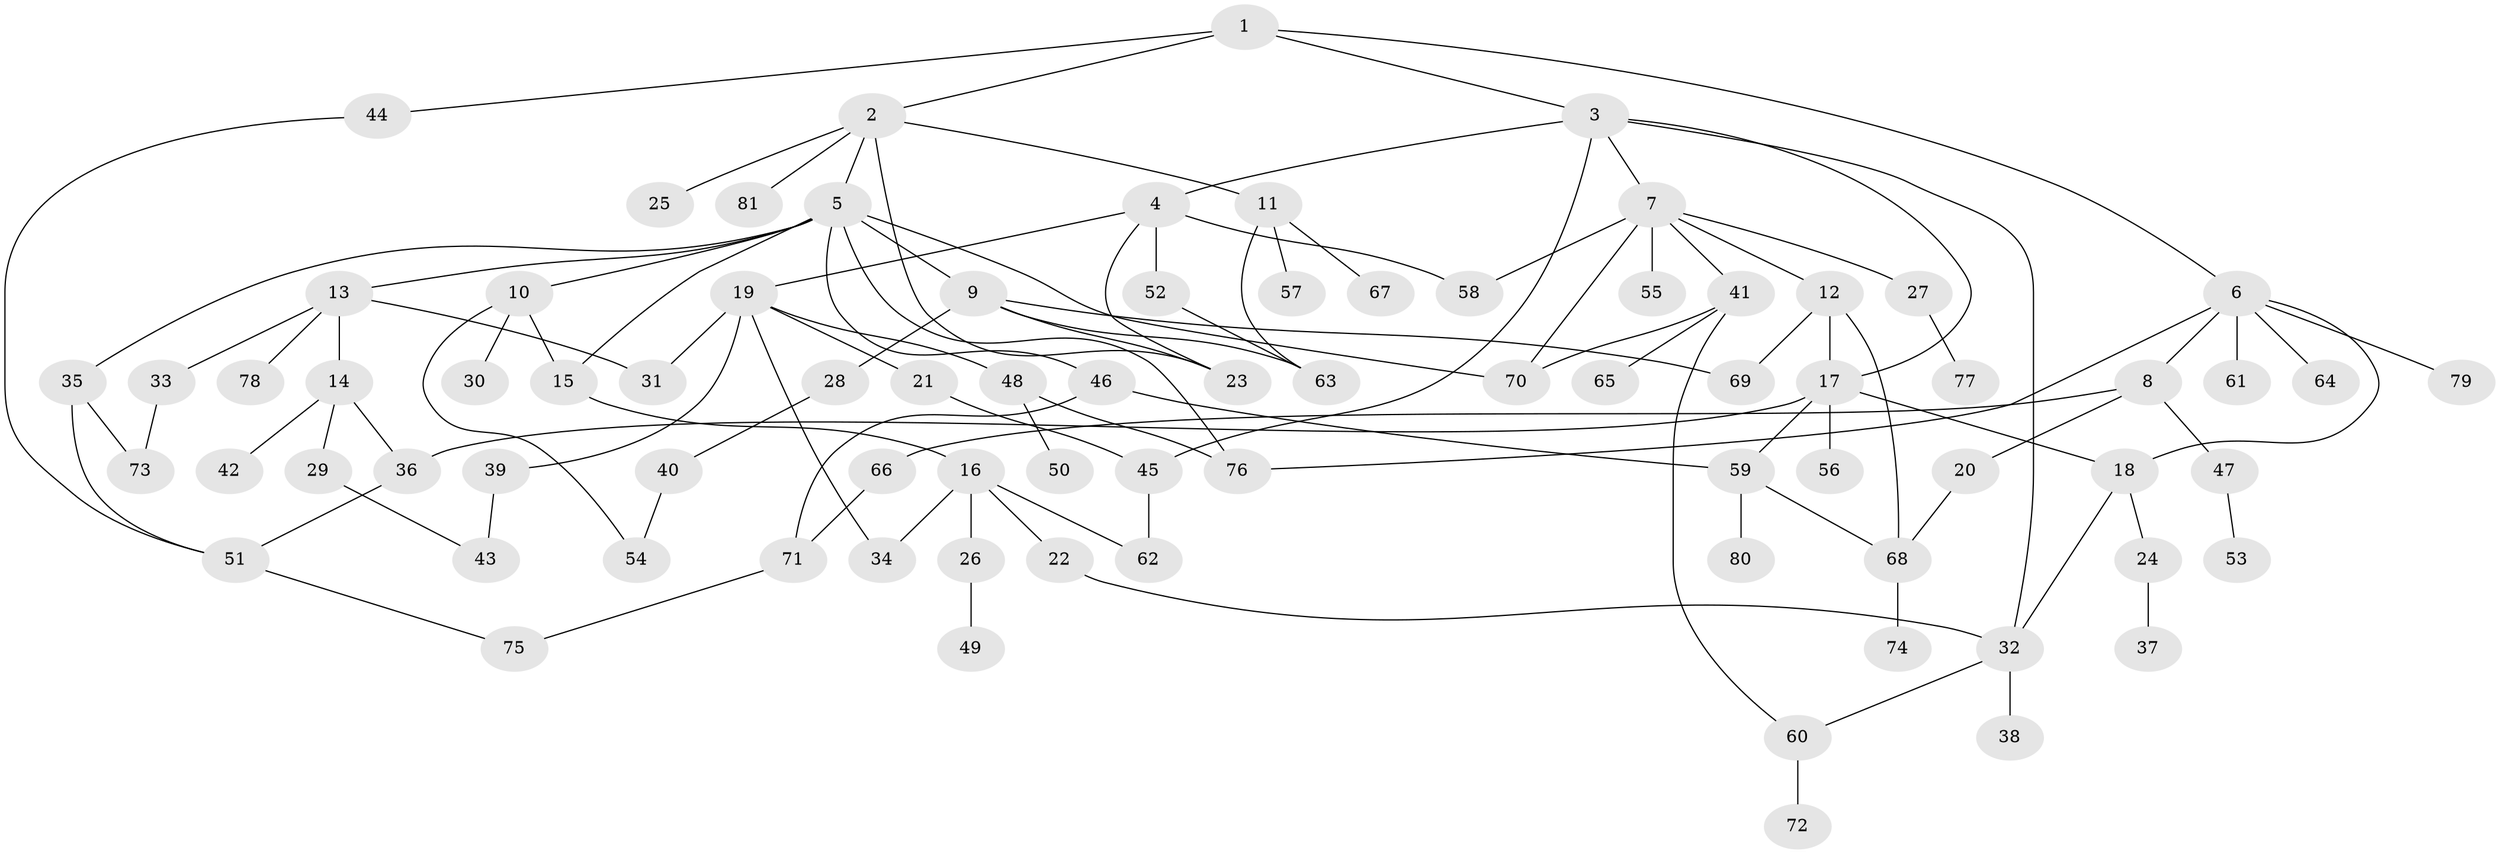 // coarse degree distribution, {8: 0.03636363636363636, 5: 0.10909090909090909, 6: 0.03636363636363636, 11: 0.01818181818181818, 7: 0.01818181818181818, 4: 0.10909090909090909, 3: 0.14545454545454545, 2: 0.23636363636363636, 1: 0.2909090909090909}
// Generated by graph-tools (version 1.1) at 2025/41/03/06/25 10:41:27]
// undirected, 81 vertices, 111 edges
graph export_dot {
graph [start="1"]
  node [color=gray90,style=filled];
  1;
  2;
  3;
  4;
  5;
  6;
  7;
  8;
  9;
  10;
  11;
  12;
  13;
  14;
  15;
  16;
  17;
  18;
  19;
  20;
  21;
  22;
  23;
  24;
  25;
  26;
  27;
  28;
  29;
  30;
  31;
  32;
  33;
  34;
  35;
  36;
  37;
  38;
  39;
  40;
  41;
  42;
  43;
  44;
  45;
  46;
  47;
  48;
  49;
  50;
  51;
  52;
  53;
  54;
  55;
  56;
  57;
  58;
  59;
  60;
  61;
  62;
  63;
  64;
  65;
  66;
  67;
  68;
  69;
  70;
  71;
  72;
  73;
  74;
  75;
  76;
  77;
  78;
  79;
  80;
  81;
  1 -- 2;
  1 -- 3;
  1 -- 6;
  1 -- 44;
  2 -- 5;
  2 -- 11;
  2 -- 25;
  2 -- 81;
  2 -- 23;
  3 -- 4;
  3 -- 7;
  3 -- 32;
  3 -- 45;
  3 -- 17;
  4 -- 19;
  4 -- 52;
  4 -- 58;
  4 -- 23;
  5 -- 9;
  5 -- 10;
  5 -- 13;
  5 -- 15;
  5 -- 35;
  5 -- 46;
  5 -- 70;
  5 -- 76;
  6 -- 8;
  6 -- 18;
  6 -- 61;
  6 -- 64;
  6 -- 76;
  6 -- 79;
  7 -- 12;
  7 -- 27;
  7 -- 41;
  7 -- 55;
  7 -- 58;
  7 -- 70;
  8 -- 20;
  8 -- 47;
  8 -- 66;
  9 -- 23;
  9 -- 28;
  9 -- 69;
  9 -- 63;
  10 -- 30;
  10 -- 15;
  10 -- 54;
  11 -- 57;
  11 -- 63;
  11 -- 67;
  12 -- 17;
  12 -- 68;
  12 -- 69;
  13 -- 14;
  13 -- 31;
  13 -- 33;
  13 -- 78;
  14 -- 29;
  14 -- 36;
  14 -- 42;
  15 -- 16;
  16 -- 22;
  16 -- 26;
  16 -- 34;
  16 -- 62;
  17 -- 56;
  17 -- 59;
  17 -- 36;
  17 -- 18;
  18 -- 24;
  18 -- 32;
  19 -- 21;
  19 -- 39;
  19 -- 48;
  19 -- 34;
  19 -- 31;
  20 -- 68;
  21 -- 45;
  22 -- 32;
  24 -- 37;
  26 -- 49;
  27 -- 77;
  28 -- 40;
  29 -- 43;
  32 -- 38;
  32 -- 60;
  33 -- 73;
  35 -- 73;
  35 -- 51;
  36 -- 51;
  39 -- 43;
  40 -- 54;
  41 -- 60;
  41 -- 65;
  41 -- 70;
  44 -- 51;
  45 -- 62;
  46 -- 71;
  46 -- 59;
  47 -- 53;
  48 -- 50;
  48 -- 76;
  51 -- 75;
  52 -- 63;
  59 -- 80;
  59 -- 68;
  60 -- 72;
  66 -- 71;
  68 -- 74;
  71 -- 75;
}
